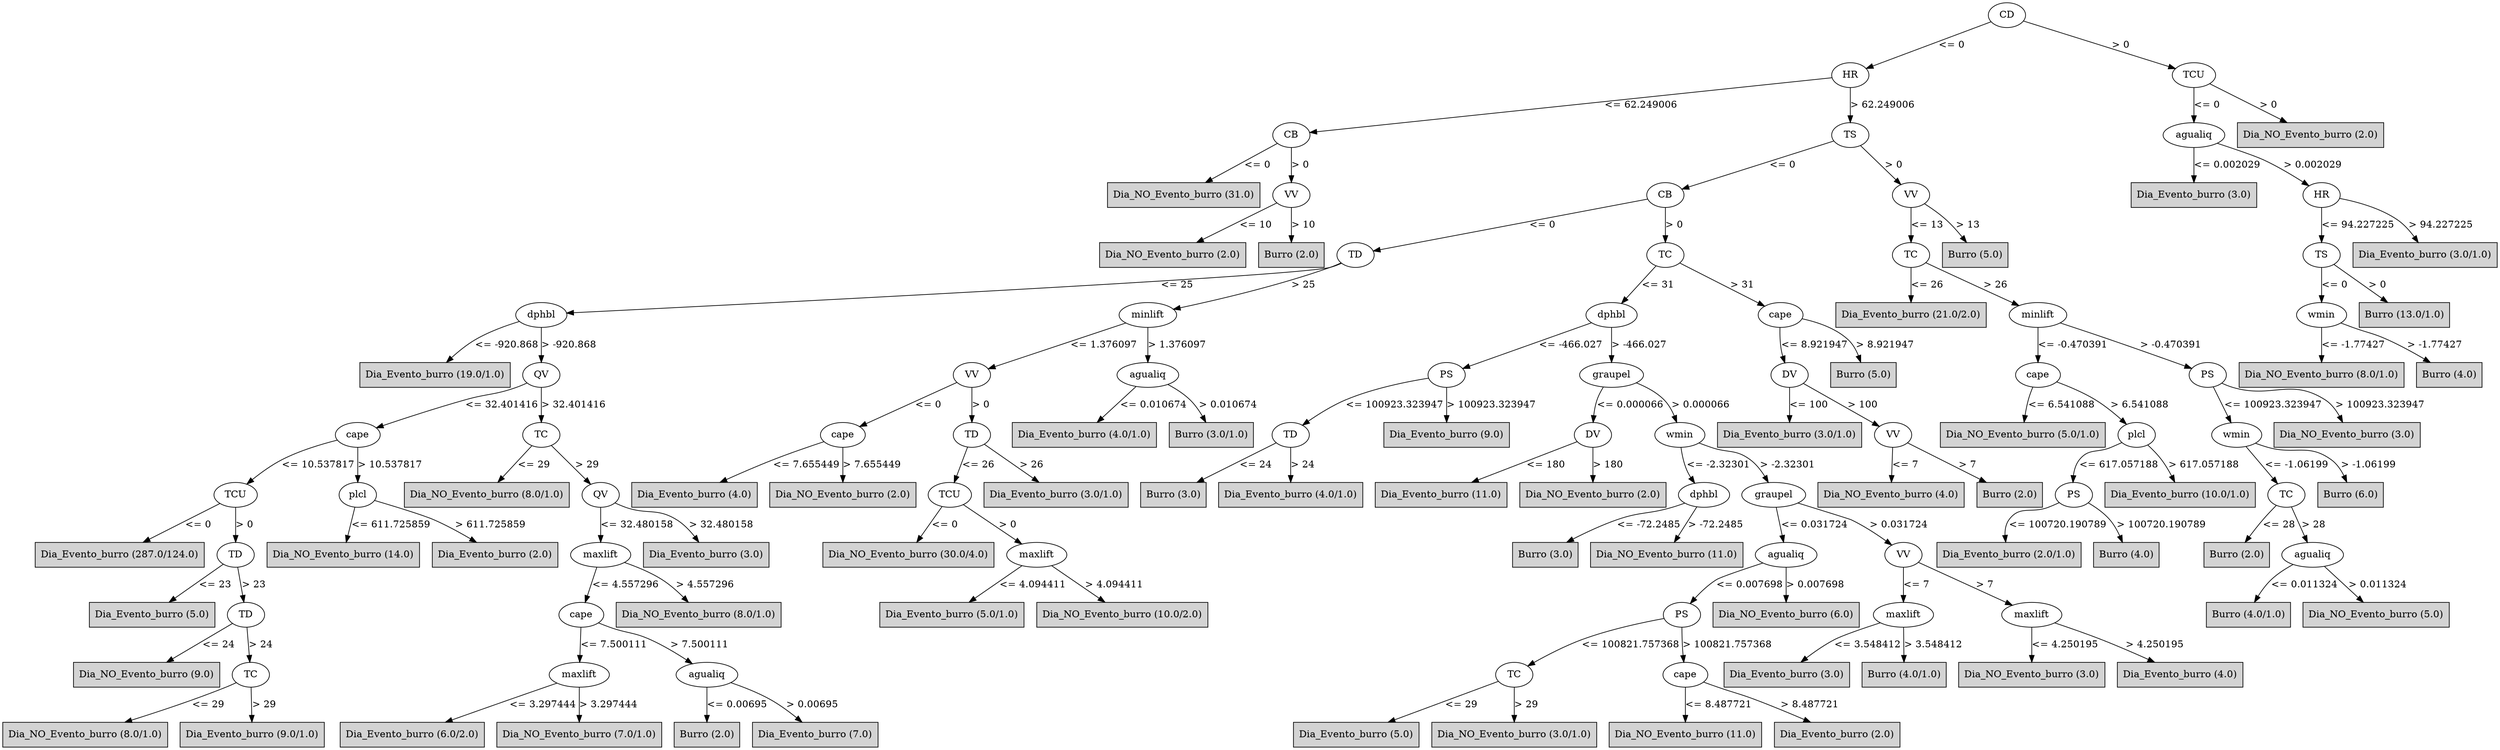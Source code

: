 digraph J48Tree {
N0 [label="CD" ]
N0->N1 [label="<= 0"]
N1 [label="HR" ]
N1->N2 [label="<= 62.249006"]
N2 [label="CB" ]
N2->N3 [label="<= 0"]
N3 [label="Dia_NO_Evento_burro (31.0)" shape=box style=filled ]
N2->N4 [label="> 0"]
N4 [label="VV" ]
N4->N5 [label="<= 10"]
N5 [label="Dia_NO_Evento_burro (2.0)" shape=box style=filled ]
N4->N6 [label="> 10"]
N6 [label="Burro (2.0)" shape=box style=filled ]
N1->N7 [label="> 62.249006"]
N7 [label="TS" ]
N7->N8 [label="<= 0"]
N8 [label="CB" ]
N8->N9 [label="<= 0"]
N9 [label="TD" ]
N9->N10 [label="<= 25"]
N10 [label="dphbl" ]
N10->N11 [label="<= -920.868"]
N11 [label="Dia_Evento_burro (19.0/1.0)" shape=box style=filled ]
N10->N12 [label="> -920.868"]
N12 [label="QV" ]
N12->N13 [label="<= 32.401416"]
N13 [label="cape" ]
N13->N14 [label="<= 10.537817"]
N14 [label="TCU" ]
N14->N15 [label="<= 0"]
N15 [label="Dia_Evento_burro (287.0/124.0)" shape=box style=filled ]
N14->N16 [label="> 0"]
N16 [label="TD" ]
N16->N17 [label="<= 23"]
N17 [label="Dia_Evento_burro (5.0)" shape=box style=filled ]
N16->N18 [label="> 23"]
N18 [label="TD" ]
N18->N19 [label="<= 24"]
N19 [label="Dia_NO_Evento_burro (9.0)" shape=box style=filled ]
N18->N20 [label="> 24"]
N20 [label="TC" ]
N20->N21 [label="<= 29"]
N21 [label="Dia_NO_Evento_burro (8.0/1.0)" shape=box style=filled ]
N20->N22 [label="> 29"]
N22 [label="Dia_Evento_burro (9.0/1.0)" shape=box style=filled ]
N13->N23 [label="> 10.537817"]
N23 [label="plcl" ]
N23->N24 [label="<= 611.725859"]
N24 [label="Dia_NO_Evento_burro (14.0)" shape=box style=filled ]
N23->N25 [label="> 611.725859"]
N25 [label="Dia_Evento_burro (2.0)" shape=box style=filled ]
N12->N26 [label="> 32.401416"]
N26 [label="TC" ]
N26->N27 [label="<= 29"]
N27 [label="Dia_NO_Evento_burro (8.0/1.0)" shape=box style=filled ]
N26->N28 [label="> 29"]
N28 [label="QV" ]
N28->N29 [label="<= 32.480158"]
N29 [label="maxlift" ]
N29->N30 [label="<= 4.557296"]
N30 [label="cape" ]
N30->N31 [label="<= 7.500111"]
N31 [label="maxlift" ]
N31->N32 [label="<= 3.297444"]
N32 [label="Dia_Evento_burro (6.0/2.0)" shape=box style=filled ]
N31->N33 [label="> 3.297444"]
N33 [label="Dia_NO_Evento_burro (7.0/1.0)" shape=box style=filled ]
N30->N34 [label="> 7.500111"]
N34 [label="agualiq" ]
N34->N35 [label="<= 0.00695"]
N35 [label="Burro (2.0)" shape=box style=filled ]
N34->N36 [label="> 0.00695"]
N36 [label="Dia_Evento_burro (7.0)" shape=box style=filled ]
N29->N37 [label="> 4.557296"]
N37 [label="Dia_NO_Evento_burro (8.0/1.0)" shape=box style=filled ]
N28->N38 [label="> 32.480158"]
N38 [label="Dia_Evento_burro (3.0)" shape=box style=filled ]
N9->N39 [label="> 25"]
N39 [label="minlift" ]
N39->N40 [label="<= 1.376097"]
N40 [label="VV" ]
N40->N41 [label="<= 0"]
N41 [label="cape" ]
N41->N42 [label="<= 7.655449"]
N42 [label="Dia_Evento_burro (4.0)" shape=box style=filled ]
N41->N43 [label="> 7.655449"]
N43 [label="Dia_NO_Evento_burro (2.0)" shape=box style=filled ]
N40->N44 [label="> 0"]
N44 [label="TD" ]
N44->N45 [label="<= 26"]
N45 [label="TCU" ]
N45->N46 [label="<= 0"]
N46 [label="Dia_NO_Evento_burro (30.0/4.0)" shape=box style=filled ]
N45->N47 [label="> 0"]
N47 [label="maxlift" ]
N47->N48 [label="<= 4.094411"]
N48 [label="Dia_Evento_burro (5.0/1.0)" shape=box style=filled ]
N47->N49 [label="> 4.094411"]
N49 [label="Dia_NO_Evento_burro (10.0/2.0)" shape=box style=filled ]
N44->N50 [label="> 26"]
N50 [label="Dia_Evento_burro (3.0/1.0)" shape=box style=filled ]
N39->N51 [label="> 1.376097"]
N51 [label="agualiq" ]
N51->N52 [label="<= 0.010674"]
N52 [label="Dia_Evento_burro (4.0/1.0)" shape=box style=filled ]
N51->N53 [label="> 0.010674"]
N53 [label="Burro (3.0/1.0)" shape=box style=filled ]
N8->N54 [label="> 0"]
N54 [label="TC" ]
N54->N55 [label="<= 31"]
N55 [label="dphbl" ]
N55->N56 [label="<= -466.027"]
N56 [label="PS" ]
N56->N57 [label="<= 100923.323947"]
N57 [label="TD" ]
N57->N58 [label="<= 24"]
N58 [label="Burro (3.0)" shape=box style=filled ]
N57->N59 [label="> 24"]
N59 [label="Dia_Evento_burro (4.0/1.0)" shape=box style=filled ]
N56->N60 [label="> 100923.323947"]
N60 [label="Dia_Evento_burro (9.0)" shape=box style=filled ]
N55->N61 [label="> -466.027"]
N61 [label="graupel" ]
N61->N62 [label="<= 0.000066"]
N62 [label="DV" ]
N62->N63 [label="<= 180"]
N63 [label="Dia_Evento_burro (11.0)" shape=box style=filled ]
N62->N64 [label="> 180"]
N64 [label="Dia_NO_Evento_burro (2.0)" shape=box style=filled ]
N61->N65 [label="> 0.000066"]
N65 [label="wmin" ]
N65->N66 [label="<= -2.32301"]
N66 [label="dphbl" ]
N66->N67 [label="<= -72.2485"]
N67 [label="Burro (3.0)" shape=box style=filled ]
N66->N68 [label="> -72.2485"]
N68 [label="Dia_NO_Evento_burro (11.0)" shape=box style=filled ]
N65->N69 [label="> -2.32301"]
N69 [label="graupel" ]
N69->N70 [label="<= 0.031724"]
N70 [label="agualiq" ]
N70->N71 [label="<= 0.007698"]
N71 [label="PS" ]
N71->N72 [label="<= 100821.757368"]
N72 [label="TC" ]
N72->N73 [label="<= 29"]
N73 [label="Dia_Evento_burro (5.0)" shape=box style=filled ]
N72->N74 [label="> 29"]
N74 [label="Dia_NO_Evento_burro (3.0/1.0)" shape=box style=filled ]
N71->N75 [label="> 100821.757368"]
N75 [label="cape" ]
N75->N76 [label="<= 8.487721"]
N76 [label="Dia_NO_Evento_burro (11.0)" shape=box style=filled ]
N75->N77 [label="> 8.487721"]
N77 [label="Dia_Evento_burro (2.0)" shape=box style=filled ]
N70->N78 [label="> 0.007698"]
N78 [label="Dia_NO_Evento_burro (6.0)" shape=box style=filled ]
N69->N79 [label="> 0.031724"]
N79 [label="VV" ]
N79->N80 [label="<= 7"]
N80 [label="maxlift" ]
N80->N81 [label="<= 3.548412"]
N81 [label="Dia_Evento_burro (3.0)" shape=box style=filled ]
N80->N82 [label="> 3.548412"]
N82 [label="Burro (4.0/1.0)" shape=box style=filled ]
N79->N83 [label="> 7"]
N83 [label="maxlift" ]
N83->N84 [label="<= 4.250195"]
N84 [label="Dia_NO_Evento_burro (3.0)" shape=box style=filled ]
N83->N85 [label="> 4.250195"]
N85 [label="Dia_Evento_burro (4.0)" shape=box style=filled ]
N54->N86 [label="> 31"]
N86 [label="cape" ]
N86->N87 [label="<= 8.921947"]
N87 [label="DV" ]
N87->N88 [label="<= 100"]
N88 [label="Dia_Evento_burro (3.0/1.0)" shape=box style=filled ]
N87->N89 [label="> 100"]
N89 [label="VV" ]
N89->N90 [label="<= 7"]
N90 [label="Dia_NO_Evento_burro (4.0)" shape=box style=filled ]
N89->N91 [label="> 7"]
N91 [label="Burro (2.0)" shape=box style=filled ]
N86->N92 [label="> 8.921947"]
N92 [label="Burro (5.0)" shape=box style=filled ]
N7->N93 [label="> 0"]
N93 [label="VV" ]
N93->N94 [label="<= 13"]
N94 [label="TC" ]
N94->N95 [label="<= 26"]
N95 [label="Dia_Evento_burro (21.0/2.0)" shape=box style=filled ]
N94->N96 [label="> 26"]
N96 [label="minlift" ]
N96->N97 [label="<= -0.470391"]
N97 [label="cape" ]
N97->N98 [label="<= 6.541088"]
N98 [label="Dia_NO_Evento_burro (5.0/1.0)" shape=box style=filled ]
N97->N99 [label="> 6.541088"]
N99 [label="plcl" ]
N99->N100 [label="<= 617.057188"]
N100 [label="PS" ]
N100->N101 [label="<= 100720.190789"]
N101 [label="Dia_Evento_burro (2.0/1.0)" shape=box style=filled ]
N100->N102 [label="> 100720.190789"]
N102 [label="Burro (4.0)" shape=box style=filled ]
N99->N103 [label="> 617.057188"]
N103 [label="Dia_Evento_burro (10.0/1.0)" shape=box style=filled ]
N96->N104 [label="> -0.470391"]
N104 [label="PS" ]
N104->N105 [label="<= 100923.323947"]
N105 [label="wmin" ]
N105->N106 [label="<= -1.06199"]
N106 [label="TC" ]
N106->N107 [label="<= 28"]
N107 [label="Burro (2.0)" shape=box style=filled ]
N106->N108 [label="> 28"]
N108 [label="agualiq" ]
N108->N109 [label="<= 0.011324"]
N109 [label="Burro (4.0/1.0)" shape=box style=filled ]
N108->N110 [label="> 0.011324"]
N110 [label="Dia_NO_Evento_burro (5.0)" shape=box style=filled ]
N105->N111 [label="> -1.06199"]
N111 [label="Burro (6.0)" shape=box style=filled ]
N104->N112 [label="> 100923.323947"]
N112 [label="Dia_NO_Evento_burro (3.0)" shape=box style=filled ]
N93->N113 [label="> 13"]
N113 [label="Burro (5.0)" shape=box style=filled ]
N0->N114 [label="> 0"]
N114 [label="TCU" ]
N114->N115 [label="<= 0"]
N115 [label="agualiq" ]
N115->N116 [label="<= 0.002029"]
N116 [label="Dia_Evento_burro (3.0)" shape=box style=filled ]
N115->N117 [label="> 0.002029"]
N117 [label="HR" ]
N117->N118 [label="<= 94.227225"]
N118 [label="TS" ]
N118->N119 [label="<= 0"]
N119 [label="wmin" ]
N119->N120 [label="<= -1.77427"]
N120 [label="Dia_NO_Evento_burro (8.0/1.0)" shape=box style=filled ]
N119->N121 [label="> -1.77427"]
N121 [label="Burro (4.0)" shape=box style=filled ]
N118->N122 [label="> 0"]
N122 [label="Burro (13.0/1.0)" shape=box style=filled ]
N117->N123 [label="> 94.227225"]
N123 [label="Dia_Evento_burro (3.0/1.0)" shape=box style=filled ]
N114->N124 [label="> 0"]
N124 [label="Dia_NO_Evento_burro (2.0)" shape=box style=filled ]
}

